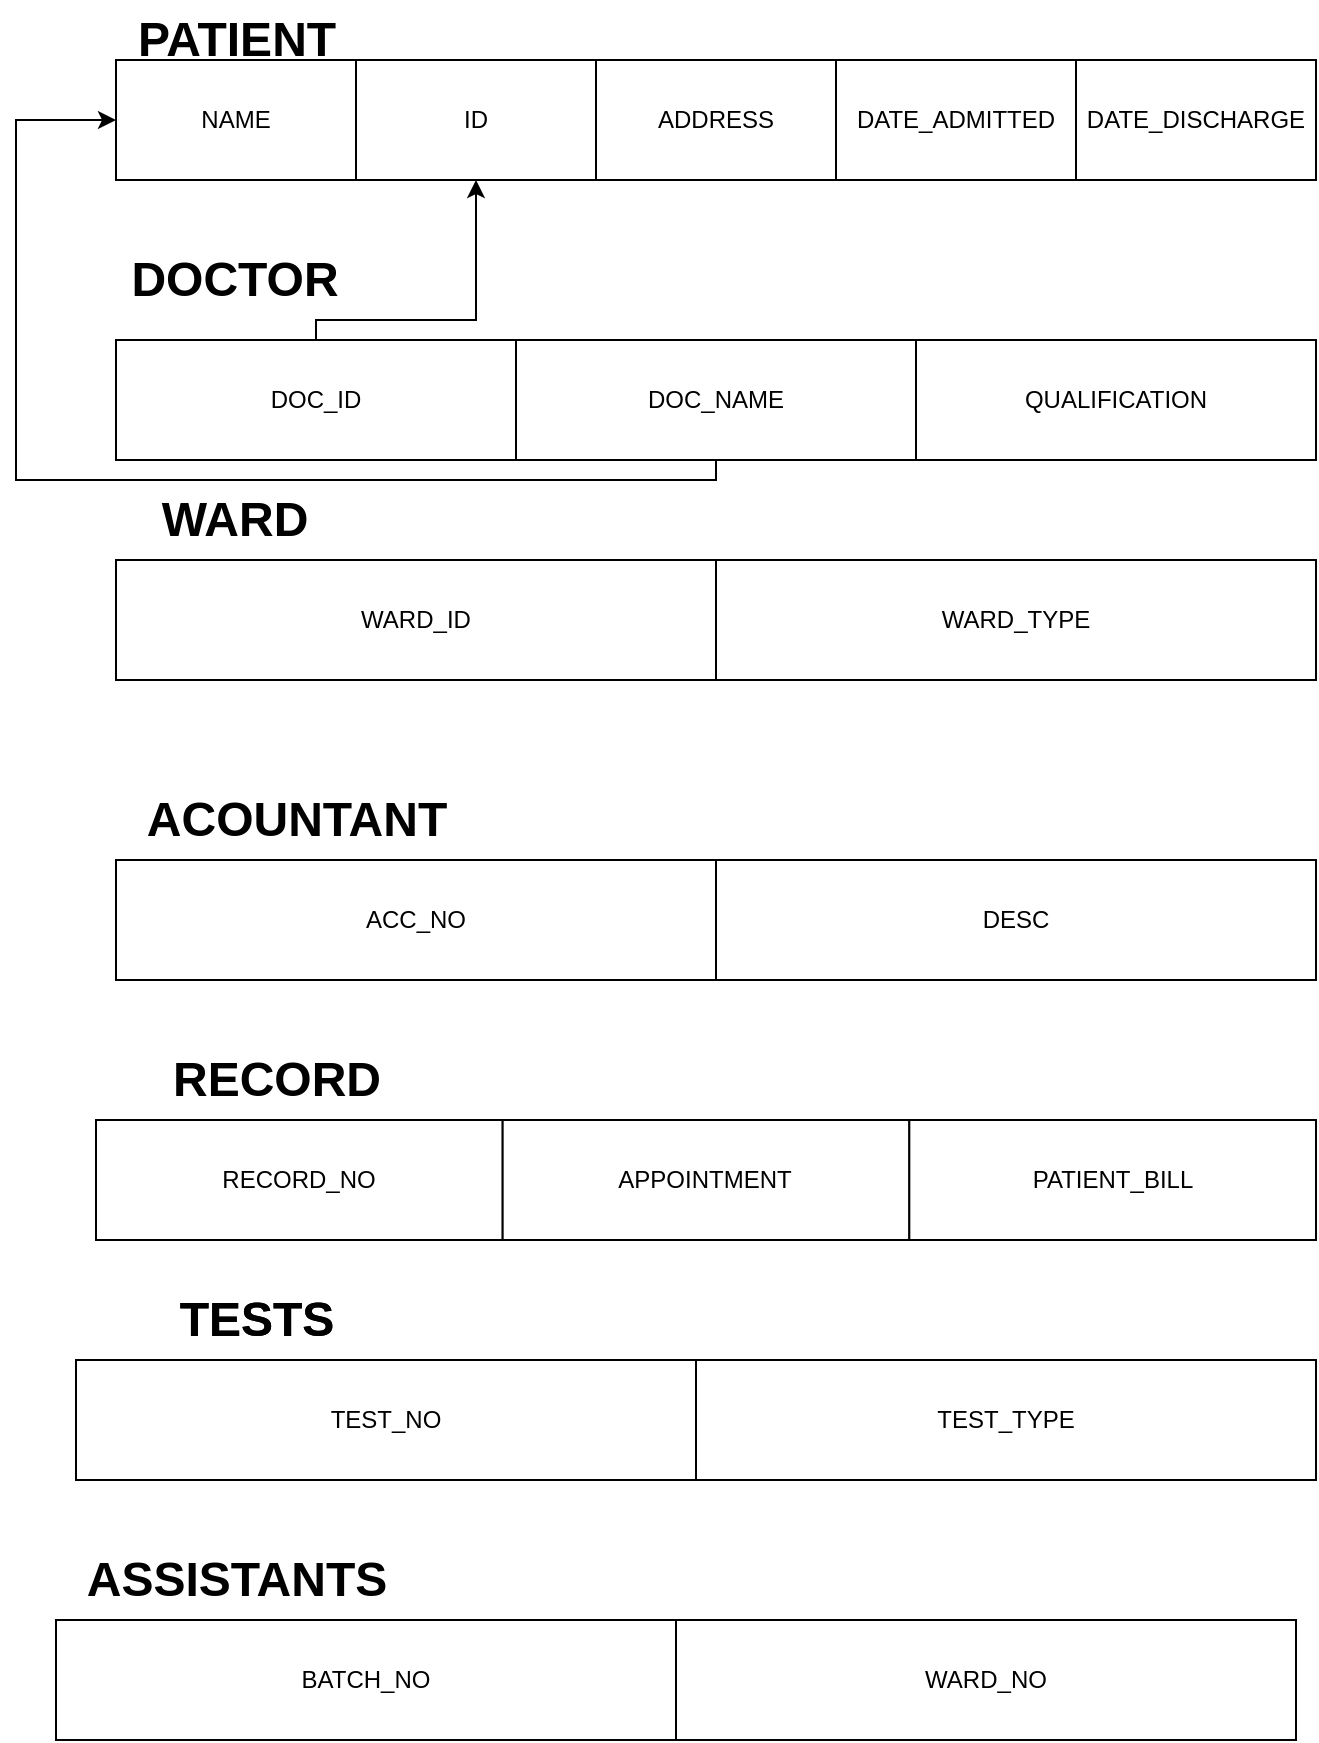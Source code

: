 <mxfile version="20.8.10" type="github">
  <diagram name="Page-1" id="AvuTZ2LysB4CJ1qrYQsH">
    <mxGraphModel dx="1120" dy="387" grid="1" gridSize="10" guides="1" tooltips="1" connect="1" arrows="1" fold="1" page="1" pageScale="1" pageWidth="850" pageHeight="1100" math="0" shadow="0">
      <root>
        <mxCell id="0" />
        <mxCell id="1" parent="0" />
        <mxCell id="zna02HgkzmQcl8DzhKu5-1" value="TESTS" style="text;strokeColor=none;fillColor=none;html=1;fontSize=24;fontStyle=1;verticalAlign=middle;align=center;" parent="1" vertex="1">
          <mxGeometry x="50" y="680" width="180" height="40" as="geometry" />
        </mxCell>
        <mxCell id="zna02HgkzmQcl8DzhKu5-2" value="" style="group" parent="1" vertex="1" connectable="0">
          <mxGeometry x="50" y="720" width="620" height="60" as="geometry" />
        </mxCell>
        <mxCell id="zna02HgkzmQcl8DzhKu5-3" value="TEST_NO" style="rounded=0;whiteSpace=wrap;html=1;container=0;" parent="zna02HgkzmQcl8DzhKu5-2" vertex="1">
          <mxGeometry width="310.0" height="60" as="geometry" />
        </mxCell>
        <mxCell id="zna02HgkzmQcl8DzhKu5-4" value="TEST_TYPE" style="rounded=0;whiteSpace=wrap;html=1;container=0;" parent="zna02HgkzmQcl8DzhKu5-2" vertex="1">
          <mxGeometry x="310" width="310.0" height="60" as="geometry" />
        </mxCell>
        <mxCell id="zna02HgkzmQcl8DzhKu5-5" value="PATIENT" style="text;strokeColor=none;fillColor=none;html=1;fontSize=24;fontStyle=1;verticalAlign=middle;align=center;" parent="1" vertex="1">
          <mxGeometry x="80" y="40" width="100" height="40" as="geometry" />
        </mxCell>
        <mxCell id="zna02HgkzmQcl8DzhKu5-6" value="DOCTOR" style="text;strokeColor=none;fillColor=none;html=1;fontSize=24;fontStyle=1;verticalAlign=middle;align=center;" parent="1" vertex="1">
          <mxGeometry x="79" y="160" width="100" height="40" as="geometry" />
        </mxCell>
        <mxCell id="zna02HgkzmQcl8DzhKu5-7" value="WARD" style="text;strokeColor=none;fillColor=none;html=1;fontSize=24;fontStyle=1;verticalAlign=middle;align=center;" parent="1" vertex="1">
          <mxGeometry x="79" y="280" width="100" height="40" as="geometry" />
        </mxCell>
        <mxCell id="zna02HgkzmQcl8DzhKu5-8" value="ACOUNTANT" style="text;strokeColor=none;fillColor=none;html=1;fontSize=24;fontStyle=1;verticalAlign=middle;align=center;" parent="1" vertex="1">
          <mxGeometry x="70" y="430" width="180" height="40" as="geometry" />
        </mxCell>
        <mxCell id="zna02HgkzmQcl8DzhKu5-9" value="" style="group" parent="1" vertex="1" connectable="0">
          <mxGeometry x="70" y="70" width="600" height="60" as="geometry" />
        </mxCell>
        <mxCell id="zna02HgkzmQcl8DzhKu5-10" value="NAME" style="rounded=0;whiteSpace=wrap;html=1;" parent="zna02HgkzmQcl8DzhKu5-9" vertex="1">
          <mxGeometry width="120" height="60" as="geometry" />
        </mxCell>
        <mxCell id="zna02HgkzmQcl8DzhKu5-11" value="ID" style="rounded=0;whiteSpace=wrap;html=1;" parent="zna02HgkzmQcl8DzhKu5-9" vertex="1">
          <mxGeometry x="120" width="120" height="60" as="geometry" />
        </mxCell>
        <mxCell id="zna02HgkzmQcl8DzhKu5-12" value="ADDRESS" style="rounded=0;whiteSpace=wrap;html=1;" parent="zna02HgkzmQcl8DzhKu5-9" vertex="1">
          <mxGeometry x="240" width="120" height="60" as="geometry" />
        </mxCell>
        <mxCell id="zna02HgkzmQcl8DzhKu5-13" value="DATE_ADMITTED" style="rounded=0;whiteSpace=wrap;html=1;" parent="zna02HgkzmQcl8DzhKu5-9" vertex="1">
          <mxGeometry x="360" width="120" height="60" as="geometry" />
        </mxCell>
        <mxCell id="zna02HgkzmQcl8DzhKu5-14" value="DATE_DISCHARGE" style="rounded=0;whiteSpace=wrap;html=1;" parent="zna02HgkzmQcl8DzhKu5-9" vertex="1">
          <mxGeometry x="480" width="120" height="60" as="geometry" />
        </mxCell>
        <mxCell id="zna02HgkzmQcl8DzhKu5-15" value="" style="group" parent="1" vertex="1" connectable="0">
          <mxGeometry x="70" y="210" width="600" height="60" as="geometry" />
        </mxCell>
        <mxCell id="zna02HgkzmQcl8DzhKu5-16" value="DOC_ID" style="rounded=0;whiteSpace=wrap;html=1;" parent="zna02HgkzmQcl8DzhKu5-15" vertex="1">
          <mxGeometry width="200" height="60" as="geometry" />
        </mxCell>
        <mxCell id="zna02HgkzmQcl8DzhKu5-17" value="DOC_NAME" style="rounded=0;whiteSpace=wrap;html=1;" parent="zna02HgkzmQcl8DzhKu5-15" vertex="1">
          <mxGeometry x="200" width="200" height="60" as="geometry" />
        </mxCell>
        <mxCell id="zna02HgkzmQcl8DzhKu5-18" value="QUALIFICATION" style="rounded=0;whiteSpace=wrap;html=1;" parent="zna02HgkzmQcl8DzhKu5-15" vertex="1">
          <mxGeometry x="400" width="200" height="60" as="geometry" />
        </mxCell>
        <mxCell id="zna02HgkzmQcl8DzhKu5-19" value="" style="group" parent="1" vertex="1" connectable="0">
          <mxGeometry x="70" y="320" width="600" height="60" as="geometry" />
        </mxCell>
        <mxCell id="zna02HgkzmQcl8DzhKu5-20" value="WARD_ID" style="rounded=0;whiteSpace=wrap;html=1;" parent="zna02HgkzmQcl8DzhKu5-19" vertex="1">
          <mxGeometry width="300" height="60" as="geometry" />
        </mxCell>
        <mxCell id="zna02HgkzmQcl8DzhKu5-21" value="WARD_TYPE" style="rounded=0;whiteSpace=wrap;html=1;" parent="zna02HgkzmQcl8DzhKu5-19" vertex="1">
          <mxGeometry x="300" width="300" height="60" as="geometry" />
        </mxCell>
        <mxCell id="zna02HgkzmQcl8DzhKu5-22" value="" style="group" parent="1" vertex="1" connectable="0">
          <mxGeometry x="70" y="470" width="600" height="60" as="geometry" />
        </mxCell>
        <mxCell id="zna02HgkzmQcl8DzhKu5-23" value="ACC_NO" style="rounded=0;whiteSpace=wrap;html=1;" parent="zna02HgkzmQcl8DzhKu5-22" vertex="1">
          <mxGeometry width="300" height="60" as="geometry" />
        </mxCell>
        <mxCell id="zna02HgkzmQcl8DzhKu5-24" value="DESC" style="rounded=0;whiteSpace=wrap;html=1;" parent="zna02HgkzmQcl8DzhKu5-22" vertex="1">
          <mxGeometry x="300" width="300" height="60" as="geometry" />
        </mxCell>
        <mxCell id="zna02HgkzmQcl8DzhKu5-25" value="RECORD" style="text;strokeColor=none;fillColor=none;html=1;fontSize=24;fontStyle=1;verticalAlign=middle;align=center;" parent="1" vertex="1">
          <mxGeometry x="60" y="560" width="180" height="40" as="geometry" />
        </mxCell>
        <mxCell id="zna02HgkzmQcl8DzhKu5-26" value="" style="group" parent="1" vertex="1" connectable="0">
          <mxGeometry x="60" y="600" width="610" height="60" as="geometry" />
        </mxCell>
        <mxCell id="zna02HgkzmQcl8DzhKu5-27" value="RECORD_NO" style="rounded=0;whiteSpace=wrap;html=1;container=0;" parent="zna02HgkzmQcl8DzhKu5-26" vertex="1">
          <mxGeometry width="203.333" height="60" as="geometry" />
        </mxCell>
        <mxCell id="zna02HgkzmQcl8DzhKu5-28" value="APPOINTMENT" style="rounded=0;whiteSpace=wrap;html=1;container=0;" parent="zna02HgkzmQcl8DzhKu5-26" vertex="1">
          <mxGeometry x="203.333" width="203.333" height="60" as="geometry" />
        </mxCell>
        <mxCell id="zna02HgkzmQcl8DzhKu5-29" value="PATIENT_BILL" style="rounded=0;whiteSpace=wrap;html=1;container=0;" parent="zna02HgkzmQcl8DzhKu5-26" vertex="1">
          <mxGeometry x="406.667" width="203.333" height="60" as="geometry" />
        </mxCell>
        <mxCell id="zna02HgkzmQcl8DzhKu5-30" value="TESTS" style="text;strokeColor=none;fillColor=none;html=1;fontSize=24;fontStyle=1;verticalAlign=middle;align=center;" parent="1" vertex="1">
          <mxGeometry x="50" y="680" width="180" height="40" as="geometry" />
        </mxCell>
        <mxCell id="zna02HgkzmQcl8DzhKu5-31" value="" style="group" parent="1" vertex="1" connectable="0">
          <mxGeometry x="50" y="720" width="620" height="60" as="geometry" />
        </mxCell>
        <mxCell id="zna02HgkzmQcl8DzhKu5-32" value="TEST_NO" style="rounded=0;whiteSpace=wrap;html=1;container=0;" parent="zna02HgkzmQcl8DzhKu5-31" vertex="1">
          <mxGeometry width="310.0" height="60" as="geometry" />
        </mxCell>
        <mxCell id="zna02HgkzmQcl8DzhKu5-33" value="TEST_TYPE" style="rounded=0;whiteSpace=wrap;html=1;container=0;" parent="zna02HgkzmQcl8DzhKu5-31" vertex="1">
          <mxGeometry x="310" width="310.0" height="60" as="geometry" />
        </mxCell>
        <mxCell id="zna02HgkzmQcl8DzhKu5-34" value="ASSISTANTS" style="text;strokeColor=none;fillColor=none;html=1;fontSize=24;fontStyle=1;verticalAlign=middle;align=center;" parent="1" vertex="1">
          <mxGeometry x="40" y="810" width="180" height="40" as="geometry" />
        </mxCell>
        <mxCell id="zna02HgkzmQcl8DzhKu5-35" value="" style="group" parent="1" vertex="1" connectable="0">
          <mxGeometry x="40" y="850" width="620" height="60" as="geometry" />
        </mxCell>
        <mxCell id="zna02HgkzmQcl8DzhKu5-36" value="BATCH_NO" style="rounded=0;whiteSpace=wrap;html=1;container=0;" parent="zna02HgkzmQcl8DzhKu5-35" vertex="1">
          <mxGeometry width="310.0" height="60" as="geometry" />
        </mxCell>
        <mxCell id="zna02HgkzmQcl8DzhKu5-37" value="WARD_NO" style="rounded=0;whiteSpace=wrap;html=1;container=0;" parent="zna02HgkzmQcl8DzhKu5-35" vertex="1">
          <mxGeometry x="310" width="310.0" height="60" as="geometry" />
        </mxCell>
        <mxCell id="bXkhy2UbyFrjoCJaevwZ-1" style="edgeStyle=orthogonalEdgeStyle;rounded=0;orthogonalLoop=1;jettySize=auto;html=1;exitX=0.5;exitY=0;exitDx=0;exitDy=0;entryX=0.5;entryY=1;entryDx=0;entryDy=0;" edge="1" parent="1" source="zna02HgkzmQcl8DzhKu5-16" target="zna02HgkzmQcl8DzhKu5-11">
          <mxGeometry relative="1" as="geometry">
            <Array as="points">
              <mxPoint x="170" y="200" />
              <mxPoint x="250" y="200" />
            </Array>
          </mxGeometry>
        </mxCell>
        <mxCell id="bXkhy2UbyFrjoCJaevwZ-2" style="edgeStyle=orthogonalEdgeStyle;rounded=0;orthogonalLoop=1;jettySize=auto;html=1;entryX=0;entryY=0.5;entryDx=0;entryDy=0;" edge="1" parent="1" source="zna02HgkzmQcl8DzhKu5-17" target="zna02HgkzmQcl8DzhKu5-10">
          <mxGeometry relative="1" as="geometry">
            <Array as="points">
              <mxPoint x="370" y="280" />
              <mxPoint x="20" y="280" />
              <mxPoint x="20" y="100" />
            </Array>
          </mxGeometry>
        </mxCell>
      </root>
    </mxGraphModel>
  </diagram>
</mxfile>
